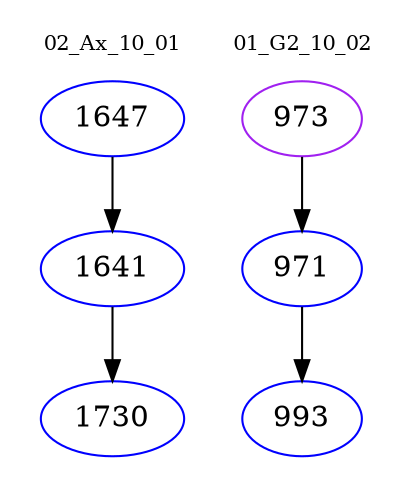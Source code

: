 digraph{
subgraph cluster_0 {
color = white
label = "02_Ax_10_01";
fontsize=10;
T0_1647 [label="1647", color="blue"]
T0_1647 -> T0_1641 [color="black"]
T0_1641 [label="1641", color="blue"]
T0_1641 -> T0_1730 [color="black"]
T0_1730 [label="1730", color="blue"]
}
subgraph cluster_1 {
color = white
label = "01_G2_10_02";
fontsize=10;
T1_973 [label="973", color="purple"]
T1_973 -> T1_971 [color="black"]
T1_971 [label="971", color="blue"]
T1_971 -> T1_993 [color="black"]
T1_993 [label="993", color="blue"]
}
}
